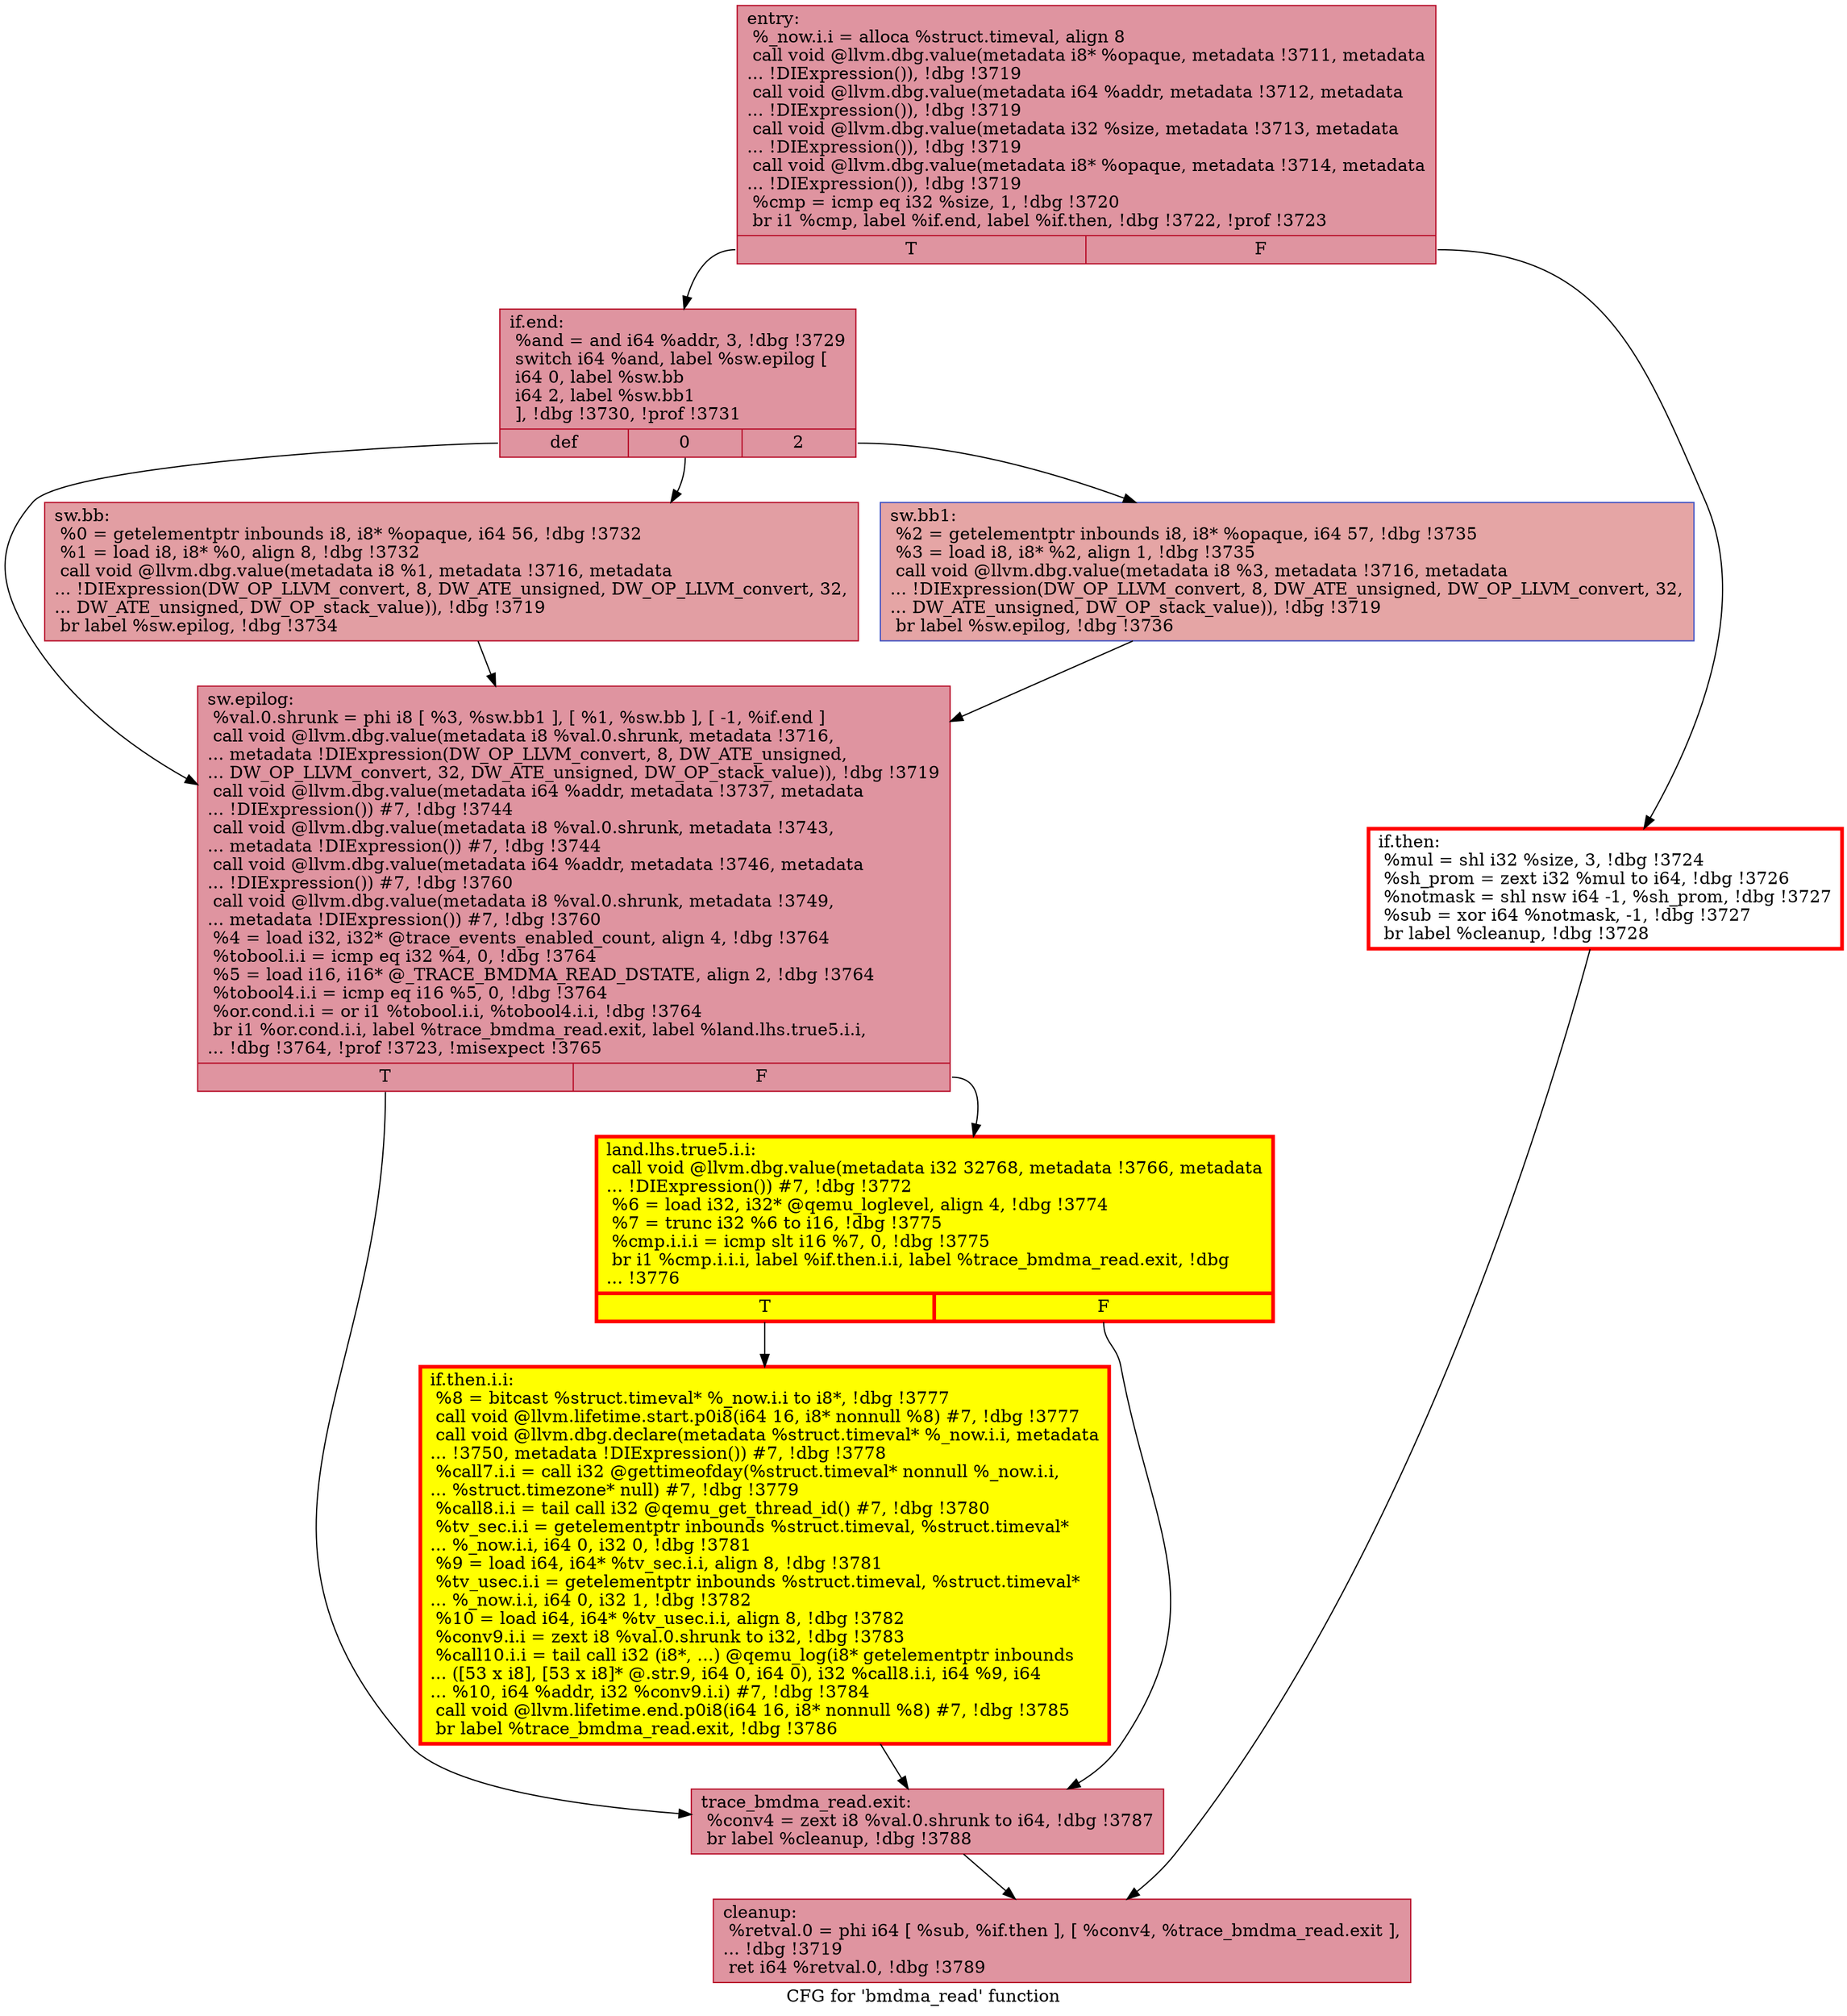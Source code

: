 digraph "CFG for 'bmdma_read' function" {
	label="CFG for 'bmdma_read' function";

	Node0x558096831630 [shape=record,color="#b70d28ff", style=filled, fillcolor="#b70d2870",label="{entry:\l  %_now.i.i = alloca %struct.timeval, align 8\l  call void @llvm.dbg.value(metadata i8* %opaque, metadata !3711, metadata\l... !DIExpression()), !dbg !3719\l  call void @llvm.dbg.value(metadata i64 %addr, metadata !3712, metadata\l... !DIExpression()), !dbg !3719\l  call void @llvm.dbg.value(metadata i32 %size, metadata !3713, metadata\l... !DIExpression()), !dbg !3719\l  call void @llvm.dbg.value(metadata i8* %opaque, metadata !3714, metadata\l... !DIExpression()), !dbg !3719\l  %cmp = icmp eq i32 %size, 1, !dbg !3720\l  br i1 %cmp, label %if.end, label %if.then, !dbg !3722, !prof !3723\l|{<s0>T|<s1>F}}"];
	Node0x558096831630:s0 -> Node0x5580969b2ae0;
	Node0x558096831630:s1 -> Node0x5580969b2a70;
	Node0x5580969b2a70 [shape=record,penwidth=3.0, color="red",label="{if.then:                                          \l  %mul = shl i32 %size, 3, !dbg !3724\l  %sh_prom = zext i32 %mul to i64, !dbg !3726\l  %notmask = shl nsw i64 -1, %sh_prom, !dbg !3727\l  %sub = xor i64 %notmask, -1, !dbg !3727\l  br label %cleanup, !dbg !3728\l}"];
	Node0x5580969b2a70 -> Node0x5580969b36d0;
	Node0x5580969b2ae0 [shape=record,color="#b70d28ff", style=filled, fillcolor="#b70d2870",label="{if.end:                                           \l  %and = and i64 %addr, 3, !dbg !3729\l  switch i64 %and, label %sw.epilog [\l    i64 0, label %sw.bb\l    i64 2, label %sw.bb1\l  ], !dbg !3730, !prof !3731\l|{<s0>def|<s1>0|<s2>2}}"];
	Node0x5580969b2ae0:s0 -> Node0x5580969b3940;
	Node0x5580969b2ae0:s1 -> Node0x5580969b3f40;
	Node0x5580969b2ae0:s2 -> Node0x5580969b43f0;
	Node0x5580969b3f40 [shape=record,color="#b70d28ff", style=filled, fillcolor="#be242e70",label="{sw.bb:                                            \l  %0 = getelementptr inbounds i8, i8* %opaque, i64 56, !dbg !3732\l  %1 = load i8, i8* %0, align 8, !dbg !3732\l  call void @llvm.dbg.value(metadata i8 %1, metadata !3716, metadata\l... !DIExpression(DW_OP_LLVM_convert, 8, DW_ATE_unsigned, DW_OP_LLVM_convert, 32,\l... DW_ATE_unsigned, DW_OP_stack_value)), !dbg !3719\l  br label %sw.epilog, !dbg !3734\l}"];
	Node0x5580969b3f40 -> Node0x5580969b3940;
	Node0x5580969b43f0 [shape=record,color="#3d50c3ff", style=filled, fillcolor="#c5333470",label="{sw.bb1:                                           \l  %2 = getelementptr inbounds i8, i8* %opaque, i64 57, !dbg !3735\l  %3 = load i8, i8* %2, align 1, !dbg !3735\l  call void @llvm.dbg.value(metadata i8 %3, metadata !3716, metadata\l... !DIExpression(DW_OP_LLVM_convert, 8, DW_ATE_unsigned, DW_OP_LLVM_convert, 32,\l... DW_ATE_unsigned, DW_OP_stack_value)), !dbg !3719\l  br label %sw.epilog, !dbg !3736\l}"];
	Node0x5580969b43f0 -> Node0x5580969b3940;
	Node0x5580969b3940 [shape=record,color="#b70d28ff", style=filled, fillcolor="#b70d2870",label="{sw.epilog:                                        \l  %val.0.shrunk = phi i8 [ %3, %sw.bb1 ], [ %1, %sw.bb ], [ -1, %if.end ]\l  call void @llvm.dbg.value(metadata i8 %val.0.shrunk, metadata !3716,\l... metadata !DIExpression(DW_OP_LLVM_convert, 8, DW_ATE_unsigned,\l... DW_OP_LLVM_convert, 32, DW_ATE_unsigned, DW_OP_stack_value)), !dbg !3719\l  call void @llvm.dbg.value(metadata i64 %addr, metadata !3737, metadata\l... !DIExpression()) #7, !dbg !3744\l  call void @llvm.dbg.value(metadata i8 %val.0.shrunk, metadata !3743,\l... metadata !DIExpression()) #7, !dbg !3744\l  call void @llvm.dbg.value(metadata i64 %addr, metadata !3746, metadata\l... !DIExpression()) #7, !dbg !3760\l  call void @llvm.dbg.value(metadata i8 %val.0.shrunk, metadata !3749,\l... metadata !DIExpression()) #7, !dbg !3760\l  %4 = load i32, i32* @trace_events_enabled_count, align 4, !dbg !3764\l  %tobool.i.i = icmp eq i32 %4, 0, !dbg !3764\l  %5 = load i16, i16* @_TRACE_BMDMA_READ_DSTATE, align 2, !dbg !3764\l  %tobool4.i.i = icmp eq i16 %5, 0, !dbg !3764\l  %or.cond.i.i = or i1 %tobool.i.i, %tobool4.i.i, !dbg !3764\l  br i1 %or.cond.i.i, label %trace_bmdma_read.exit, label %land.lhs.true5.i.i,\l... !dbg !3764, !prof !3723, !misexpect !3765\l|{<s0>T|<s1>F}}"];
	Node0x5580969b3940:s0 -> Node0x5580969ca500;
	Node0x5580969b3940:s1 -> Node0x5580969b8ed0;
	Node0x5580969b8ed0 [shape=record,penwidth=3.0, style="filled", color="red", fillcolor="yellow",label="{land.lhs.true5.i.i:                               \l  call void @llvm.dbg.value(metadata i32 32768, metadata !3766, metadata\l... !DIExpression()) #7, !dbg !3772\l  %6 = load i32, i32* @qemu_loglevel, align 4, !dbg !3774\l  %7 = trunc i32 %6 to i16, !dbg !3775\l  %cmp.i.i.i = icmp slt i16 %7, 0, !dbg !3775\l  br i1 %cmp.i.i.i, label %if.then.i.i, label %trace_bmdma_read.exit, !dbg\l... !3776\l|{<s0>T|<s1>F}}"];
	Node0x5580969b8ed0:s0 -> Node0x5580969d1de0;
	Node0x5580969b8ed0:s1 -> Node0x5580969ca500;
	Node0x5580969d1de0 [shape=record,penwidth=3.0, style="filled", color="red", fillcolor="yellow",label="{if.then.i.i:                                      \l  %8 = bitcast %struct.timeval* %_now.i.i to i8*, !dbg !3777\l  call void @llvm.lifetime.start.p0i8(i64 16, i8* nonnull %8) #7, !dbg !3777\l  call void @llvm.dbg.declare(metadata %struct.timeval* %_now.i.i, metadata\l... !3750, metadata !DIExpression()) #7, !dbg !3778\l  %call7.i.i = call i32 @gettimeofday(%struct.timeval* nonnull %_now.i.i,\l... %struct.timezone* null) #7, !dbg !3779\l  %call8.i.i = tail call i32 @qemu_get_thread_id() #7, !dbg !3780\l  %tv_sec.i.i = getelementptr inbounds %struct.timeval, %struct.timeval*\l... %_now.i.i, i64 0, i32 0, !dbg !3781\l  %9 = load i64, i64* %tv_sec.i.i, align 8, !dbg !3781\l  %tv_usec.i.i = getelementptr inbounds %struct.timeval, %struct.timeval*\l... %_now.i.i, i64 0, i32 1, !dbg !3782\l  %10 = load i64, i64* %tv_usec.i.i, align 8, !dbg !3782\l  %conv9.i.i = zext i8 %val.0.shrunk to i32, !dbg !3783\l  %call10.i.i = tail call i32 (i8*, ...) @qemu_log(i8* getelementptr inbounds\l... ([53 x i8], [53 x i8]* @.str.9, i64 0, i64 0), i32 %call8.i.i, i64 %9, i64\l... %10, i64 %addr, i32 %conv9.i.i) #7, !dbg !3784\l  call void @llvm.lifetime.end.p0i8(i64 16, i8* nonnull %8) #7, !dbg !3785\l  br label %trace_bmdma_read.exit, !dbg !3786\l}"];
	Node0x5580969d1de0 -> Node0x5580969ca500;
	Node0x5580969ca500 [shape=record,color="#b70d28ff", style=filled, fillcolor="#b70d2870",label="{trace_bmdma_read.exit:                            \l  %conv4 = zext i8 %val.0.shrunk to i64, !dbg !3787\l  br label %cleanup, !dbg !3788\l}"];
	Node0x5580969ca500 -> Node0x5580969b36d0;
	Node0x5580969b36d0 [shape=record,color="#b70d28ff", style=filled, fillcolor="#b70d2870",label="{cleanup:                                          \l  %retval.0 = phi i64 [ %sub, %if.then ], [ %conv4, %trace_bmdma_read.exit ],\l... !dbg !3719\l  ret i64 %retval.0, !dbg !3789\l}"];
}
